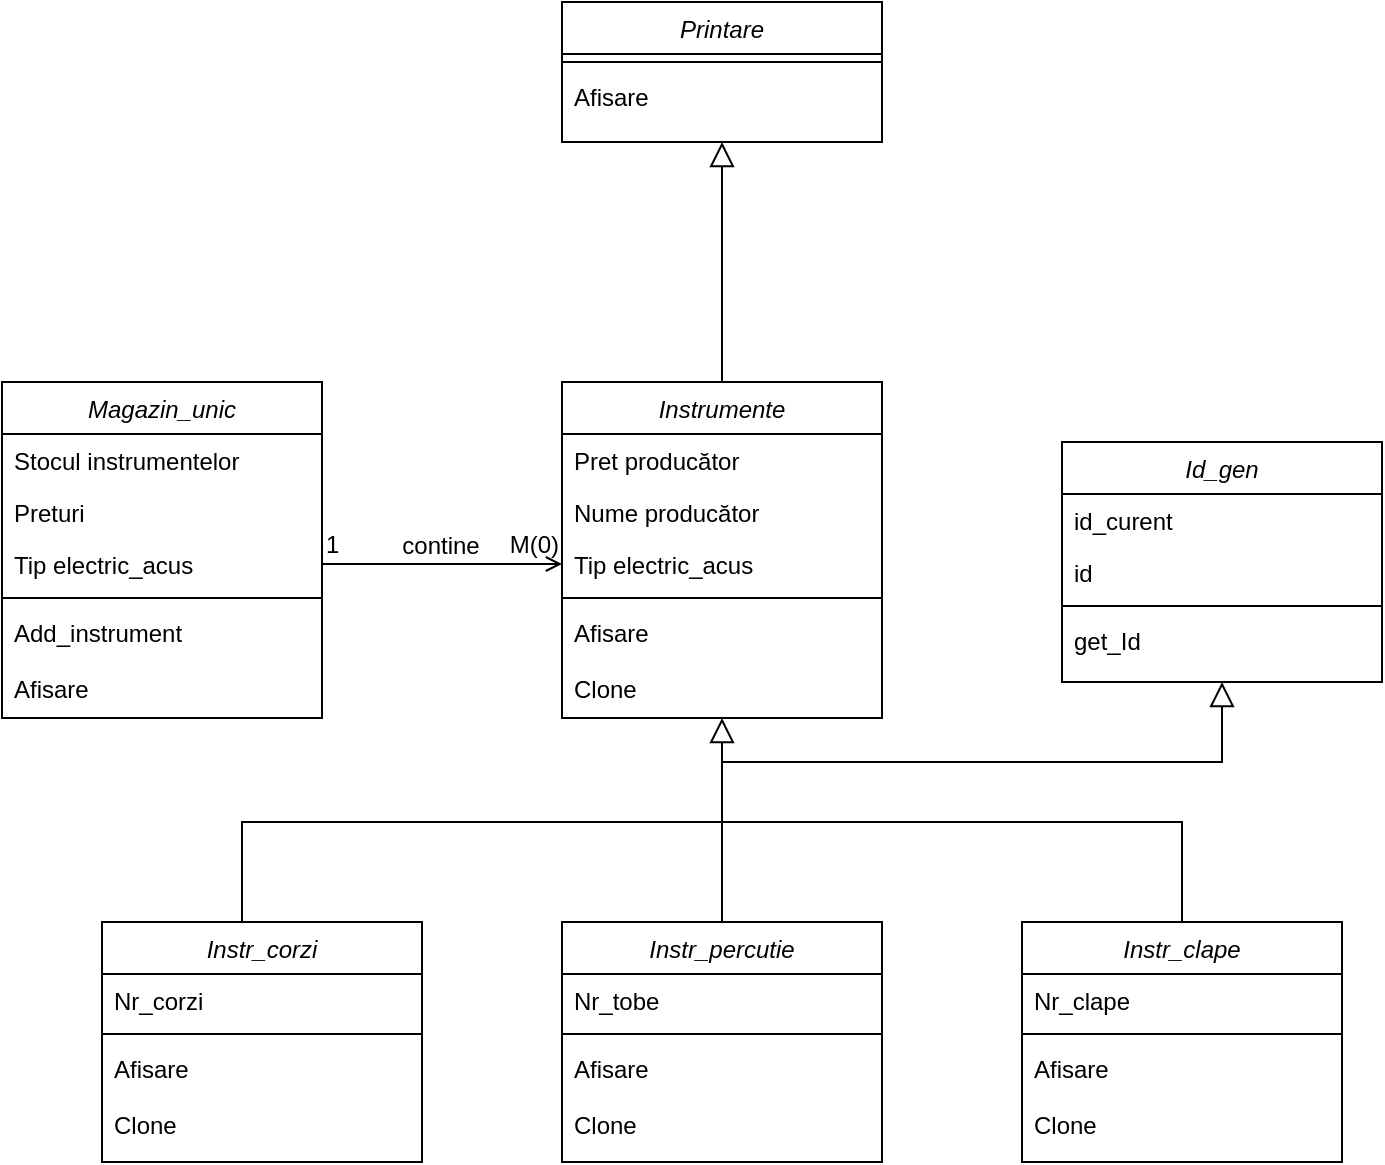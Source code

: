 <mxfile version="21.3.7" type="github">
  <diagram id="C5RBs43oDa-KdzZeNtuy" name="Page-1">
    <mxGraphModel dx="783" dy="1727" grid="1" gridSize="10" guides="1" tooltips="1" connect="1" arrows="1" fold="1" page="1" pageScale="1" pageWidth="827" pageHeight="1169" math="0" shadow="0">
      <root>
        <mxCell id="WIyWlLk6GJQsqaUBKTNV-0" />
        <mxCell id="WIyWlLk6GJQsqaUBKTNV-1" parent="WIyWlLk6GJQsqaUBKTNV-0" />
        <mxCell id="uVs-Nv6jlAoJ_Hm7bL9C-0" value="Instrumente" style="swimlane;fontStyle=2;align=center;verticalAlign=top;childLayout=stackLayout;horizontal=1;startSize=26;horizontalStack=0;resizeParent=1;resizeLast=0;collapsible=1;marginBottom=0;rounded=0;shadow=0;strokeWidth=1;" vertex="1" parent="WIyWlLk6GJQsqaUBKTNV-1">
          <mxGeometry x="350" y="-920" width="160" height="168" as="geometry">
            <mxRectangle x="230" y="140" width="160" height="26" as="alternateBounds" />
          </mxGeometry>
        </mxCell>
        <mxCell id="uVs-Nv6jlAoJ_Hm7bL9C-1" value="Pret producător" style="text;align=left;verticalAlign=top;spacingLeft=4;spacingRight=4;overflow=hidden;rotatable=0;points=[[0,0.5],[1,0.5]];portConstraint=eastwest;" vertex="1" parent="uVs-Nv6jlAoJ_Hm7bL9C-0">
          <mxGeometry y="26" width="160" height="26" as="geometry" />
        </mxCell>
        <mxCell id="uVs-Nv6jlAoJ_Hm7bL9C-2" value="Nume producător" style="text;align=left;verticalAlign=top;spacingLeft=4;spacingRight=4;overflow=hidden;rotatable=0;points=[[0,0.5],[1,0.5]];portConstraint=eastwest;rounded=0;shadow=0;html=0;" vertex="1" parent="uVs-Nv6jlAoJ_Hm7bL9C-0">
          <mxGeometry y="52" width="160" height="26" as="geometry" />
        </mxCell>
        <mxCell id="uVs-Nv6jlAoJ_Hm7bL9C-3" value="Tip electric_acus" style="text;align=left;verticalAlign=top;spacingLeft=4;spacingRight=4;overflow=hidden;rotatable=0;points=[[0,0.5],[1,0.5]];portConstraint=eastwest;rounded=0;shadow=0;html=0;" vertex="1" parent="uVs-Nv6jlAoJ_Hm7bL9C-0">
          <mxGeometry y="78" width="160" height="26" as="geometry" />
        </mxCell>
        <mxCell id="uVs-Nv6jlAoJ_Hm7bL9C-4" value="" style="line;html=1;strokeWidth=1;align=left;verticalAlign=middle;spacingTop=-1;spacingLeft=3;spacingRight=3;rotatable=0;labelPosition=right;points=[];portConstraint=eastwest;" vertex="1" parent="uVs-Nv6jlAoJ_Hm7bL9C-0">
          <mxGeometry y="104" width="160" height="8" as="geometry" />
        </mxCell>
        <mxCell id="uVs-Nv6jlAoJ_Hm7bL9C-5" value="Afisare" style="text;align=left;verticalAlign=top;spacingLeft=4;spacingRight=4;overflow=hidden;rotatable=0;points=[[0,0.5],[1,0.5]];portConstraint=eastwest;" vertex="1" parent="uVs-Nv6jlAoJ_Hm7bL9C-0">
          <mxGeometry y="112" width="160" height="28" as="geometry" />
        </mxCell>
        <mxCell id="uVs-Nv6jlAoJ_Hm7bL9C-8" value="Clone" style="text;align=left;verticalAlign=top;spacingLeft=4;spacingRight=4;overflow=hidden;rotatable=0;points=[[0,0.5],[1,0.5]];portConstraint=eastwest;" vertex="1" parent="uVs-Nv6jlAoJ_Hm7bL9C-0">
          <mxGeometry y="140" width="160" height="28" as="geometry" />
        </mxCell>
        <mxCell id="uVs-Nv6jlAoJ_Hm7bL9C-16" value="Instr_corzi" style="swimlane;fontStyle=2;align=center;verticalAlign=top;childLayout=stackLayout;horizontal=1;startSize=26;horizontalStack=0;resizeParent=1;resizeLast=0;collapsible=1;marginBottom=0;rounded=0;shadow=0;strokeWidth=1;" vertex="1" parent="WIyWlLk6GJQsqaUBKTNV-1">
          <mxGeometry x="120" y="-650" width="160" height="120" as="geometry">
            <mxRectangle x="230" y="140" width="160" height="26" as="alternateBounds" />
          </mxGeometry>
        </mxCell>
        <mxCell id="uVs-Nv6jlAoJ_Hm7bL9C-17" value="Nr_corzi" style="text;align=left;verticalAlign=top;spacingLeft=4;spacingRight=4;overflow=hidden;rotatable=0;points=[[0,0.5],[1,0.5]];portConstraint=eastwest;" vertex="1" parent="uVs-Nv6jlAoJ_Hm7bL9C-16">
          <mxGeometry y="26" width="160" height="26" as="geometry" />
        </mxCell>
        <mxCell id="uVs-Nv6jlAoJ_Hm7bL9C-20" value="" style="line;html=1;strokeWidth=1;align=left;verticalAlign=middle;spacingTop=-1;spacingLeft=3;spacingRight=3;rotatable=0;labelPosition=right;points=[];portConstraint=eastwest;" vertex="1" parent="uVs-Nv6jlAoJ_Hm7bL9C-16">
          <mxGeometry y="52" width="160" height="8" as="geometry" />
        </mxCell>
        <mxCell id="uVs-Nv6jlAoJ_Hm7bL9C-21" value="Afisare" style="text;align=left;verticalAlign=top;spacingLeft=4;spacingRight=4;overflow=hidden;rotatable=0;points=[[0,0.5],[1,0.5]];portConstraint=eastwest;" vertex="1" parent="uVs-Nv6jlAoJ_Hm7bL9C-16">
          <mxGeometry y="60" width="160" height="28" as="geometry" />
        </mxCell>
        <mxCell id="uVs-Nv6jlAoJ_Hm7bL9C-22" value="Clone" style="text;align=left;verticalAlign=top;spacingLeft=4;spacingRight=4;overflow=hidden;rotatable=0;points=[[0,0.5],[1,0.5]];portConstraint=eastwest;" vertex="1" parent="uVs-Nv6jlAoJ_Hm7bL9C-16">
          <mxGeometry y="88" width="160" height="28" as="geometry" />
        </mxCell>
        <mxCell id="uVs-Nv6jlAoJ_Hm7bL9C-23" value="Instr_percutie" style="swimlane;fontStyle=2;align=center;verticalAlign=top;childLayout=stackLayout;horizontal=1;startSize=26;horizontalStack=0;resizeParent=1;resizeLast=0;collapsible=1;marginBottom=0;rounded=0;shadow=0;strokeWidth=1;" vertex="1" parent="WIyWlLk6GJQsqaUBKTNV-1">
          <mxGeometry x="350" y="-650" width="160" height="120" as="geometry">
            <mxRectangle x="230" y="140" width="160" height="26" as="alternateBounds" />
          </mxGeometry>
        </mxCell>
        <mxCell id="uVs-Nv6jlAoJ_Hm7bL9C-24" value="Nr_tobe" style="text;align=left;verticalAlign=top;spacingLeft=4;spacingRight=4;overflow=hidden;rotatable=0;points=[[0,0.5],[1,0.5]];portConstraint=eastwest;" vertex="1" parent="uVs-Nv6jlAoJ_Hm7bL9C-23">
          <mxGeometry y="26" width="160" height="26" as="geometry" />
        </mxCell>
        <mxCell id="uVs-Nv6jlAoJ_Hm7bL9C-27" value="" style="line;html=1;strokeWidth=1;align=left;verticalAlign=middle;spacingTop=-1;spacingLeft=3;spacingRight=3;rotatable=0;labelPosition=right;points=[];portConstraint=eastwest;" vertex="1" parent="uVs-Nv6jlAoJ_Hm7bL9C-23">
          <mxGeometry y="52" width="160" height="8" as="geometry" />
        </mxCell>
        <mxCell id="uVs-Nv6jlAoJ_Hm7bL9C-28" value="Afisare" style="text;align=left;verticalAlign=top;spacingLeft=4;spacingRight=4;overflow=hidden;rotatable=0;points=[[0,0.5],[1,0.5]];portConstraint=eastwest;" vertex="1" parent="uVs-Nv6jlAoJ_Hm7bL9C-23">
          <mxGeometry y="60" width="160" height="28" as="geometry" />
        </mxCell>
        <mxCell id="uVs-Nv6jlAoJ_Hm7bL9C-29" value="Clone" style="text;align=left;verticalAlign=top;spacingLeft=4;spacingRight=4;overflow=hidden;rotatable=0;points=[[0,0.5],[1,0.5]];portConstraint=eastwest;" vertex="1" parent="uVs-Nv6jlAoJ_Hm7bL9C-23">
          <mxGeometry y="88" width="160" height="28" as="geometry" />
        </mxCell>
        <mxCell id="uVs-Nv6jlAoJ_Hm7bL9C-30" value="Instr_clape" style="swimlane;fontStyle=2;align=center;verticalAlign=top;childLayout=stackLayout;horizontal=1;startSize=26;horizontalStack=0;resizeParent=1;resizeLast=0;collapsible=1;marginBottom=0;rounded=0;shadow=0;strokeWidth=1;" vertex="1" parent="WIyWlLk6GJQsqaUBKTNV-1">
          <mxGeometry x="580" y="-650" width="160" height="120" as="geometry">
            <mxRectangle x="230" y="140" width="160" height="26" as="alternateBounds" />
          </mxGeometry>
        </mxCell>
        <mxCell id="uVs-Nv6jlAoJ_Hm7bL9C-31" value="Nr_clape" style="text;align=left;verticalAlign=top;spacingLeft=4;spacingRight=4;overflow=hidden;rotatable=0;points=[[0,0.5],[1,0.5]];portConstraint=eastwest;" vertex="1" parent="uVs-Nv6jlAoJ_Hm7bL9C-30">
          <mxGeometry y="26" width="160" height="26" as="geometry" />
        </mxCell>
        <mxCell id="uVs-Nv6jlAoJ_Hm7bL9C-34" value="" style="line;html=1;strokeWidth=1;align=left;verticalAlign=middle;spacingTop=-1;spacingLeft=3;spacingRight=3;rotatable=0;labelPosition=right;points=[];portConstraint=eastwest;" vertex="1" parent="uVs-Nv6jlAoJ_Hm7bL9C-30">
          <mxGeometry y="52" width="160" height="8" as="geometry" />
        </mxCell>
        <mxCell id="uVs-Nv6jlAoJ_Hm7bL9C-35" value="Afisare" style="text;align=left;verticalAlign=top;spacingLeft=4;spacingRight=4;overflow=hidden;rotatable=0;points=[[0,0.5],[1,0.5]];portConstraint=eastwest;" vertex="1" parent="uVs-Nv6jlAoJ_Hm7bL9C-30">
          <mxGeometry y="60" width="160" height="28" as="geometry" />
        </mxCell>
        <mxCell id="uVs-Nv6jlAoJ_Hm7bL9C-36" value="Clone" style="text;align=left;verticalAlign=top;spacingLeft=4;spacingRight=4;overflow=hidden;rotatable=0;points=[[0,0.5],[1,0.5]];portConstraint=eastwest;" vertex="1" parent="uVs-Nv6jlAoJ_Hm7bL9C-30">
          <mxGeometry y="88" width="160" height="28" as="geometry" />
        </mxCell>
        <mxCell id="uVs-Nv6jlAoJ_Hm7bL9C-39" value="" style="endArrow=block;endSize=10;endFill=0;shadow=0;strokeWidth=1;rounded=0;edgeStyle=elbowEdgeStyle;elbow=vertical;exitX=0.5;exitY=0;exitDx=0;exitDy=0;" edge="1" parent="WIyWlLk6GJQsqaUBKTNV-1" source="uVs-Nv6jlAoJ_Hm7bL9C-30">
          <mxGeometry width="160" relative="1" as="geometry">
            <mxPoint x="540" y="-650" as="sourcePoint" />
            <mxPoint x="430" y="-752" as="targetPoint" />
            <Array as="points">
              <mxPoint x="450" y="-700" />
            </Array>
          </mxGeometry>
        </mxCell>
        <mxCell id="uVs-Nv6jlAoJ_Hm7bL9C-43" value="" style="endArrow=none;html=1;rounded=0;exitX=0.5;exitY=0;exitDx=0;exitDy=0;" edge="1" parent="WIyWlLk6GJQsqaUBKTNV-1" source="uVs-Nv6jlAoJ_Hm7bL9C-23">
          <mxGeometry width="50" height="50" relative="1" as="geometry">
            <mxPoint x="424" y="-650" as="sourcePoint" />
            <mxPoint x="430" y="-730" as="targetPoint" />
          </mxGeometry>
        </mxCell>
        <mxCell id="uVs-Nv6jlAoJ_Hm7bL9C-45" value="" style="endArrow=none;html=1;rounded=0;" edge="1" parent="WIyWlLk6GJQsqaUBKTNV-1">
          <mxGeometry width="50" height="50" relative="1" as="geometry">
            <mxPoint x="190" y="-650" as="sourcePoint" />
            <mxPoint x="440" y="-700" as="targetPoint" />
            <Array as="points">
              <mxPoint x="190" y="-700" />
              <mxPoint x="310" y="-700" />
            </Array>
          </mxGeometry>
        </mxCell>
        <mxCell id="uVs-Nv6jlAoJ_Hm7bL9C-48" value="Magazin_unic" style="swimlane;fontStyle=2;align=center;verticalAlign=top;childLayout=stackLayout;horizontal=1;startSize=26;horizontalStack=0;resizeParent=1;resizeLast=0;collapsible=1;marginBottom=0;rounded=0;shadow=0;strokeWidth=1;" vertex="1" parent="WIyWlLk6GJQsqaUBKTNV-1">
          <mxGeometry x="70" y="-920" width="160" height="168" as="geometry">
            <mxRectangle x="230" y="140" width="160" height="26" as="alternateBounds" />
          </mxGeometry>
        </mxCell>
        <mxCell id="uVs-Nv6jlAoJ_Hm7bL9C-49" value="Stocul instrumentelor" style="text;align=left;verticalAlign=top;spacingLeft=4;spacingRight=4;overflow=hidden;rotatable=0;points=[[0,0.5],[1,0.5]];portConstraint=eastwest;" vertex="1" parent="uVs-Nv6jlAoJ_Hm7bL9C-48">
          <mxGeometry y="26" width="160" height="26" as="geometry" />
        </mxCell>
        <mxCell id="uVs-Nv6jlAoJ_Hm7bL9C-50" value="Preturi" style="text;align=left;verticalAlign=top;spacingLeft=4;spacingRight=4;overflow=hidden;rotatable=0;points=[[0,0.5],[1,0.5]];portConstraint=eastwest;rounded=0;shadow=0;html=0;" vertex="1" parent="uVs-Nv6jlAoJ_Hm7bL9C-48">
          <mxGeometry y="52" width="160" height="26" as="geometry" />
        </mxCell>
        <mxCell id="uVs-Nv6jlAoJ_Hm7bL9C-51" value="Tip electric_acus" style="text;align=left;verticalAlign=top;spacingLeft=4;spacingRight=4;overflow=hidden;rotatable=0;points=[[0,0.5],[1,0.5]];portConstraint=eastwest;rounded=0;shadow=0;html=0;" vertex="1" parent="uVs-Nv6jlAoJ_Hm7bL9C-48">
          <mxGeometry y="78" width="160" height="26" as="geometry" />
        </mxCell>
        <mxCell id="uVs-Nv6jlAoJ_Hm7bL9C-52" value="" style="line;html=1;strokeWidth=1;align=left;verticalAlign=middle;spacingTop=-1;spacingLeft=3;spacingRight=3;rotatable=0;labelPosition=right;points=[];portConstraint=eastwest;" vertex="1" parent="uVs-Nv6jlAoJ_Hm7bL9C-48">
          <mxGeometry y="104" width="160" height="8" as="geometry" />
        </mxCell>
        <mxCell id="uVs-Nv6jlAoJ_Hm7bL9C-53" value="Add_instrument" style="text;align=left;verticalAlign=top;spacingLeft=4;spacingRight=4;overflow=hidden;rotatable=0;points=[[0,0.5],[1,0.5]];portConstraint=eastwest;" vertex="1" parent="uVs-Nv6jlAoJ_Hm7bL9C-48">
          <mxGeometry y="112" width="160" height="28" as="geometry" />
        </mxCell>
        <mxCell id="uVs-Nv6jlAoJ_Hm7bL9C-54" value="Afisare" style="text;align=left;verticalAlign=top;spacingLeft=4;spacingRight=4;overflow=hidden;rotatable=0;points=[[0,0.5],[1,0.5]];portConstraint=eastwest;" vertex="1" parent="uVs-Nv6jlAoJ_Hm7bL9C-48">
          <mxGeometry y="140" width="160" height="28" as="geometry" />
        </mxCell>
        <mxCell id="uVs-Nv6jlAoJ_Hm7bL9C-57" value="" style="endArrow=open;shadow=0;strokeWidth=1;rounded=0;endFill=1;edgeStyle=elbowEdgeStyle;elbow=horizontal;entryX=0;entryY=0.5;entryDx=0;entryDy=0;" edge="1" parent="WIyWlLk6GJQsqaUBKTNV-1" target="uVs-Nv6jlAoJ_Hm7bL9C-3">
          <mxGeometry x="0.5" y="41" relative="1" as="geometry">
            <mxPoint x="230" y="-830" as="sourcePoint" />
            <mxPoint x="340" y="-830" as="targetPoint" />
            <mxPoint x="-40" y="32" as="offset" />
            <Array as="points">
              <mxPoint x="230" y="-840" />
              <mxPoint x="240" y="-830" />
              <mxPoint x="250" y="-830" />
              <mxPoint x="260" y="-830" />
            </Array>
          </mxGeometry>
        </mxCell>
        <mxCell id="uVs-Nv6jlAoJ_Hm7bL9C-58" value="1" style="resizable=0;align=left;verticalAlign=bottom;labelBackgroundColor=none;fontSize=12;" connectable="0" vertex="1" parent="uVs-Nv6jlAoJ_Hm7bL9C-57">
          <mxGeometry x="-1" relative="1" as="geometry">
            <mxPoint as="offset" />
          </mxGeometry>
        </mxCell>
        <mxCell id="uVs-Nv6jlAoJ_Hm7bL9C-59" value="M(0)" style="resizable=0;align=right;verticalAlign=bottom;labelBackgroundColor=none;fontSize=12;" connectable="0" vertex="1" parent="uVs-Nv6jlAoJ_Hm7bL9C-57">
          <mxGeometry x="1" relative="1" as="geometry">
            <mxPoint y="-1" as="offset" />
          </mxGeometry>
        </mxCell>
        <mxCell id="uVs-Nv6jlAoJ_Hm7bL9C-60" value="contine" style="text;html=1;resizable=0;points=[];;align=center;verticalAlign=middle;labelBackgroundColor=none;rounded=0;shadow=0;strokeWidth=1;fontSize=12;" vertex="1" connectable="0" parent="uVs-Nv6jlAoJ_Hm7bL9C-57">
          <mxGeometry x="0.5" y="49" relative="1" as="geometry">
            <mxPoint x="-31" y="40" as="offset" />
          </mxGeometry>
        </mxCell>
        <mxCell id="uVs-Nv6jlAoJ_Hm7bL9C-67" value="Printare" style="swimlane;fontStyle=2;align=center;verticalAlign=top;childLayout=stackLayout;horizontal=1;startSize=26;horizontalStack=0;resizeParent=1;resizeLast=0;collapsible=1;marginBottom=0;rounded=0;shadow=0;strokeWidth=1;" vertex="1" parent="WIyWlLk6GJQsqaUBKTNV-1">
          <mxGeometry x="350" y="-1110" width="160" height="70" as="geometry">
            <mxRectangle x="230" y="140" width="160" height="26" as="alternateBounds" />
          </mxGeometry>
        </mxCell>
        <mxCell id="uVs-Nv6jlAoJ_Hm7bL9C-71" value="" style="line;html=1;strokeWidth=1;align=left;verticalAlign=middle;spacingTop=-1;spacingLeft=3;spacingRight=3;rotatable=0;labelPosition=right;points=[];portConstraint=eastwest;" vertex="1" parent="uVs-Nv6jlAoJ_Hm7bL9C-67">
          <mxGeometry y="26" width="160" height="8" as="geometry" />
        </mxCell>
        <mxCell id="uVs-Nv6jlAoJ_Hm7bL9C-72" value="Afisare" style="text;align=left;verticalAlign=top;spacingLeft=4;spacingRight=4;overflow=hidden;rotatable=0;points=[[0,0.5],[1,0.5]];portConstraint=eastwest;" vertex="1" parent="uVs-Nv6jlAoJ_Hm7bL9C-67">
          <mxGeometry y="34" width="160" height="28" as="geometry" />
        </mxCell>
        <mxCell id="uVs-Nv6jlAoJ_Hm7bL9C-75" value="" style="endArrow=block;endSize=10;endFill=0;shadow=0;strokeWidth=1;rounded=0;edgeStyle=elbowEdgeStyle;elbow=vertical;exitX=0.5;exitY=0;exitDx=0;exitDy=0;entryX=0.5;entryY=1;entryDx=0;entryDy=0;" edge="1" parent="WIyWlLk6GJQsqaUBKTNV-1" source="uVs-Nv6jlAoJ_Hm7bL9C-0" target="uVs-Nv6jlAoJ_Hm7bL9C-67">
          <mxGeometry width="160" relative="1" as="geometry">
            <mxPoint x="430" y="-930" as="sourcePoint" />
            <mxPoint x="430" y="-1070" as="targetPoint" />
            <Array as="points">
              <mxPoint x="450" y="-1018" />
            </Array>
          </mxGeometry>
        </mxCell>
        <mxCell id="uVs-Nv6jlAoJ_Hm7bL9C-76" value="Id_gen" style="swimlane;fontStyle=2;align=center;verticalAlign=top;childLayout=stackLayout;horizontal=1;startSize=26;horizontalStack=0;resizeParent=1;resizeLast=0;collapsible=1;marginBottom=0;rounded=0;shadow=0;strokeWidth=1;" vertex="1" parent="WIyWlLk6GJQsqaUBKTNV-1">
          <mxGeometry x="600" y="-890" width="160" height="120" as="geometry">
            <mxRectangle x="230" y="140" width="160" height="26" as="alternateBounds" />
          </mxGeometry>
        </mxCell>
        <mxCell id="uVs-Nv6jlAoJ_Hm7bL9C-77" value="id_curent" style="text;align=left;verticalAlign=top;spacingLeft=4;spacingRight=4;overflow=hidden;rotatable=0;points=[[0,0.5],[1,0.5]];portConstraint=eastwest;" vertex="1" parent="uVs-Nv6jlAoJ_Hm7bL9C-76">
          <mxGeometry y="26" width="160" height="26" as="geometry" />
        </mxCell>
        <mxCell id="uVs-Nv6jlAoJ_Hm7bL9C-78" value="id" style="text;align=left;verticalAlign=top;spacingLeft=4;spacingRight=4;overflow=hidden;rotatable=0;points=[[0,0.5],[1,0.5]];portConstraint=eastwest;rounded=0;shadow=0;html=0;" vertex="1" parent="uVs-Nv6jlAoJ_Hm7bL9C-76">
          <mxGeometry y="52" width="160" height="26" as="geometry" />
        </mxCell>
        <mxCell id="uVs-Nv6jlAoJ_Hm7bL9C-80" value="" style="line;html=1;strokeWidth=1;align=left;verticalAlign=middle;spacingTop=-1;spacingLeft=3;spacingRight=3;rotatable=0;labelPosition=right;points=[];portConstraint=eastwest;" vertex="1" parent="uVs-Nv6jlAoJ_Hm7bL9C-76">
          <mxGeometry y="78" width="160" height="8" as="geometry" />
        </mxCell>
        <mxCell id="uVs-Nv6jlAoJ_Hm7bL9C-81" value="get_Id" style="text;align=left;verticalAlign=top;spacingLeft=4;spacingRight=4;overflow=hidden;rotatable=0;points=[[0,0.5],[1,0.5]];portConstraint=eastwest;" vertex="1" parent="uVs-Nv6jlAoJ_Hm7bL9C-76">
          <mxGeometry y="86" width="160" height="28" as="geometry" />
        </mxCell>
        <mxCell id="uVs-Nv6jlAoJ_Hm7bL9C-89" value="" style="endArrow=block;endSize=10;endFill=0;shadow=0;strokeWidth=1;rounded=0;edgeStyle=elbowEdgeStyle;elbow=vertical;" edge="1" parent="WIyWlLk6GJQsqaUBKTNV-1">
          <mxGeometry width="160" relative="1" as="geometry">
            <mxPoint x="430" y="-740" as="sourcePoint" />
            <mxPoint x="680" y="-770" as="targetPoint" />
            <Array as="points">
              <mxPoint x="550" y="-730" />
            </Array>
          </mxGeometry>
        </mxCell>
      </root>
    </mxGraphModel>
  </diagram>
</mxfile>
